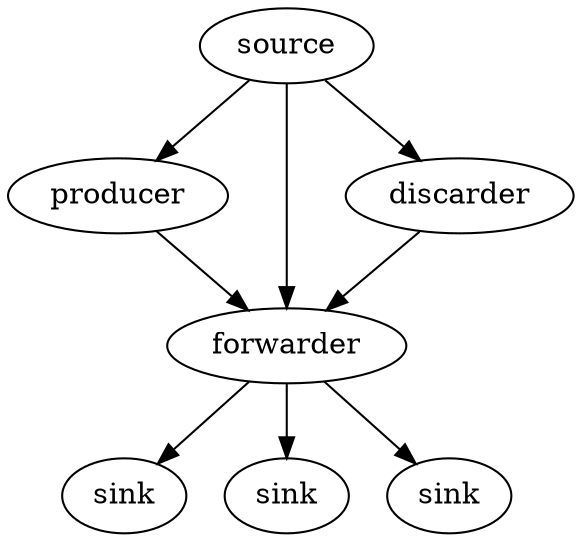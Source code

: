 digraph network {
3 [label="sink"] // "from 3" 0 0 false 404 345

4 [label="sink"] // "from 4" 0 0 false 460 132

6 [label="sink"] // "from 6" 0 0 false 457 247

0 [label="source"] // "hello" 500 0 false 198 229
0 -> 2
0 -> 1
0 -> 7

1 [label="forwarder"] // "from 1" 0 0 false 336 235
1 -> 4
1 -> 3
1 -> 6

2 [label="producer"] // "world" 1000 0 false 282 372
2 -> 1

7 [label="discarder"] // "from 7" 0 2 false 270 153
7 -> 1

}
